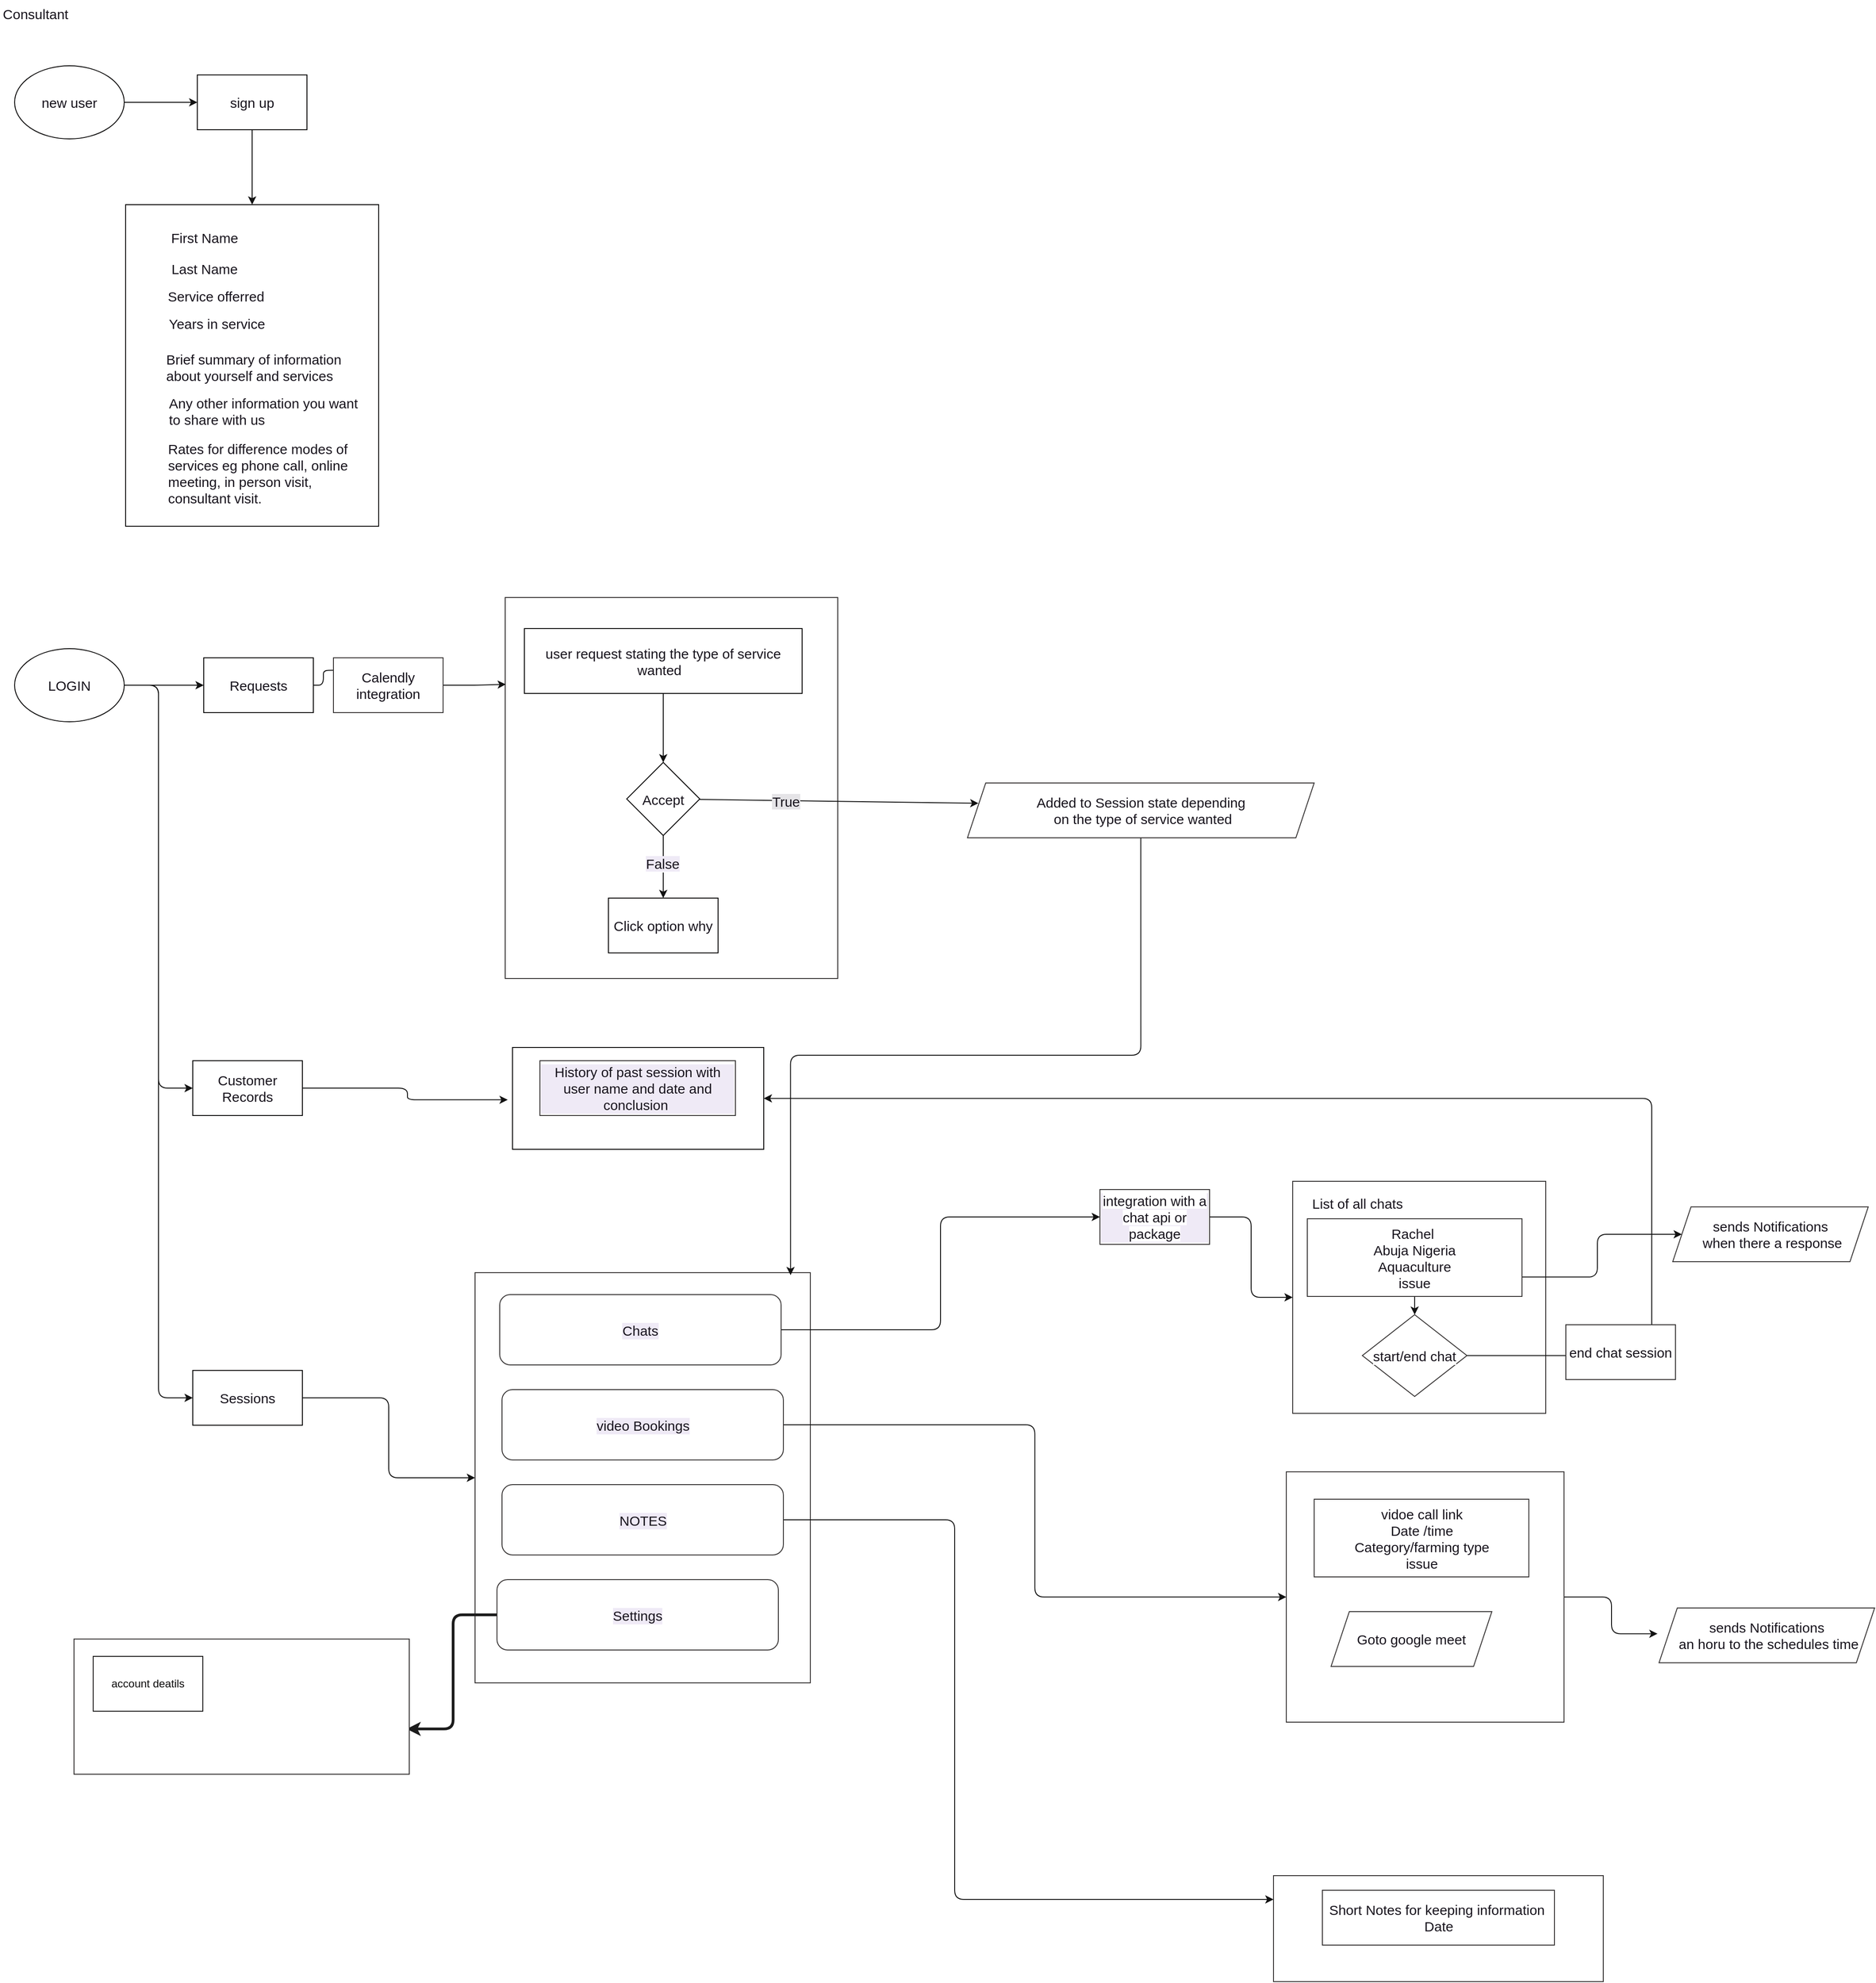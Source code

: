 <mxfile>
    <diagram id="UT7Pm2J7DE0Pi8K8PjyA" name="Page-1">
        <mxGraphModel dx="2038" dy="824" grid="0" gridSize="10" guides="1" tooltips="1" connect="1" arrows="1" fold="1" page="1" pageScale="1" pageWidth="850" pageHeight="1100" background="#ffffff" math="0" shadow="0">
            <root>
                <mxCell id="0"/>
                <mxCell id="1" parent="0"/>
                <mxCell id="3" value="&lt;font style=&quot;font-size: 15px;&quot;&gt;Consultant&lt;/font&gt;" style="text;html=1;strokeColor=none;fillColor=none;align=center;verticalAlign=middle;whiteSpace=wrap;rounded=0;labelBackgroundColor=#FFFFFF;fontColor=#18141d;" parent="1" vertex="1">
                    <mxGeometry x="223" y="12" width="78" height="30" as="geometry"/>
                </mxCell>
                <mxCell id="6" value="" style="edgeStyle=none;html=1;fontSize=15;fontColor=#18141d;strokeColor=#121212;" parent="1" source="4" edge="1">
                    <mxGeometry relative="1" as="geometry">
                        <mxPoint x="439" y="124" as="targetPoint"/>
                    </mxGeometry>
                </mxCell>
                <mxCell id="4" value="new user" style="ellipse;whiteSpace=wrap;html=1;labelBackgroundColor=#FFFFFF;strokeColor=#0d0c0c;fontSize=15;fontColor=#18141d;fillColor=#ffffff;" parent="1" vertex="1">
                    <mxGeometry x="239" y="84" width="120" height="80" as="geometry"/>
                </mxCell>
                <mxCell id="8" value="" style="edgeStyle=none;html=1;strokeColor=#121212;fontSize=15;fontColor=#18141d;" parent="1" source="5" target="7" edge="1">
                    <mxGeometry relative="1" as="geometry"/>
                </mxCell>
                <mxCell id="5" value="sign up" style="whiteSpace=wrap;html=1;fontSize=15;fillColor=#ffffff;strokeColor=#0d0c0c;fontColor=#18141d;labelBackgroundColor=#FFFFFF;" parent="1" vertex="1">
                    <mxGeometry x="439" y="94" width="120" height="60" as="geometry"/>
                </mxCell>
                <mxCell id="7" value="" style="whiteSpace=wrap;html=1;fontSize=15;fillColor=#ffffff;strokeColor=#0d0c0c;fontColor=#18141d;labelBackgroundColor=#FFFFFF;" parent="1" vertex="1">
                    <mxGeometry x="360.5" y="236" width="277" height="352" as="geometry"/>
                </mxCell>
                <mxCell id="10" value="Last Name" style="text;html=1;strokeColor=none;fillColor=none;align=center;verticalAlign=middle;whiteSpace=wrap;rounded=0;labelBackgroundColor=#FFFFFF;fontSize=15;fontColor=#18141d;" parent="1" vertex="1">
                    <mxGeometry x="401" y="291" width="92" height="30" as="geometry"/>
                </mxCell>
                <mxCell id="12" value="First Name" style="text;html=1;strokeColor=none;fillColor=none;align=center;verticalAlign=middle;whiteSpace=wrap;rounded=0;labelBackgroundColor=#FFFFFF;fontSize=15;fontColor=#18141d;" parent="1" vertex="1">
                    <mxGeometry x="401" y="257" width="92" height="30" as="geometry"/>
                </mxCell>
                <mxCell id="13" value="Service offerred" style="text;html=1;strokeColor=none;fillColor=none;align=center;verticalAlign=middle;whiteSpace=wrap;rounded=0;labelBackgroundColor=#FFFFFF;fontSize=15;fontColor=#18141d;" parent="1" vertex="1">
                    <mxGeometry x="405" y="321" width="109" height="30" as="geometry"/>
                </mxCell>
                <mxCell id="14" value="Years in service" style="text;html=1;strokeColor=none;fillColor=none;align=center;verticalAlign=middle;whiteSpace=wrap;rounded=0;labelBackgroundColor=#FFFFFF;fontSize=15;fontColor=#18141d;" parent="1" vertex="1">
                    <mxGeometry x="406" y="351" width="109" height="30" as="geometry"/>
                </mxCell>
                <mxCell id="15" value="Any other information you want to share with us" style="text;html=1;strokeColor=none;fillColor=none;align=left;verticalAlign=middle;whiteSpace=wrap;rounded=0;labelBackgroundColor=#FFFFFF;fontSize=15;fontColor=#18141d;" parent="1" vertex="1">
                    <mxGeometry x="406" y="447" width="213" height="30" as="geometry"/>
                </mxCell>
                <mxCell id="26" value="" style="rounded=0;whiteSpace=wrap;html=1;labelBackgroundColor=#FFFFFF;strokeColor=#373434;fontSize=15;fontColor=#18141d;fillColor=#ffffff;" parent="1" vertex="1">
                    <mxGeometry x="776" y="666" width="364" height="417" as="geometry"/>
                </mxCell>
                <mxCell id="16" value="Brief summary of information about yourself and services" style="text;html=1;strokeColor=none;fillColor=none;align=left;verticalAlign=middle;whiteSpace=wrap;rounded=0;labelBackgroundColor=#FFFFFF;fontSize=15;fontColor=#18141d;" parent="1" vertex="1">
                    <mxGeometry x="402.5" y="399" width="213" height="30" as="geometry"/>
                </mxCell>
                <mxCell id="17" value="Rates for difference modes of services eg phone call, online meeting, in person visit, consultant visit.&amp;nbsp; &amp;nbsp;" style="text;html=1;strokeColor=none;fillColor=none;align=left;verticalAlign=middle;whiteSpace=wrap;rounded=0;labelBackgroundColor=#FFFFFF;fontSize=15;fontColor=#18141d;" parent="1" vertex="1">
                    <mxGeometry x="405" y="491" width="208" height="77" as="geometry"/>
                </mxCell>
                <mxCell id="20" style="edgeStyle=none;html=1;exitX=1;exitY=0.5;exitDx=0;exitDy=0;strokeColor=#121212;fontSize=15;fontColor=#18141d;" parent="1" source="18" target="19" edge="1">
                    <mxGeometry relative="1" as="geometry"/>
                </mxCell>
                <mxCell id="41" style="edgeStyle=orthogonalEdgeStyle;html=1;exitX=1;exitY=0.5;exitDx=0;exitDy=0;entryX=0;entryY=0.5;entryDx=0;entryDy=0;strokeColor=#121212;fontSize=15;fontColor=#18141d;" parent="1" source="18" target="22" edge="1">
                    <mxGeometry relative="1" as="geometry"/>
                </mxCell>
                <mxCell id="42" style="edgeStyle=orthogonalEdgeStyle;html=1;exitX=1;exitY=0.5;exitDx=0;exitDy=0;entryX=0;entryY=0.5;entryDx=0;entryDy=0;strokeColor=#121212;fontSize=15;fontColor=#18141d;" parent="1" source="18" target="23" edge="1">
                    <mxGeometry relative="1" as="geometry"/>
                </mxCell>
                <mxCell id="18" value="LOGIN" style="ellipse;whiteSpace=wrap;html=1;labelBackgroundColor=#FFFFFF;strokeColor=#0d0c0c;fontSize=15;fontColor=#18141d;fillColor=#ffffff;" parent="1" vertex="1">
                    <mxGeometry x="239" y="722" width="120" height="80" as="geometry"/>
                </mxCell>
                <mxCell id="43" style="edgeStyle=orthogonalEdgeStyle;html=1;exitX=1;exitY=0.5;exitDx=0;exitDy=0;entryX=0.002;entryY=0.228;entryDx=0;entryDy=0;entryPerimeter=0;strokeColor=#121212;fontSize=15;fontColor=#18141d;startArrow=none;" parent="1" source="83" target="26" edge="1">
                    <mxGeometry relative="1" as="geometry"/>
                </mxCell>
                <mxCell id="19" value="Requests" style="whiteSpace=wrap;html=1;fontSize=15;fillColor=#ffffff;strokeColor=#0d0c0c;fontColor=#18141d;labelBackgroundColor=#FFFFFF;" parent="1" vertex="1">
                    <mxGeometry x="446" y="732" width="120" height="60" as="geometry"/>
                </mxCell>
                <mxCell id="44" style="edgeStyle=orthogonalEdgeStyle;html=1;exitX=1;exitY=0.5;exitDx=0;exitDy=0;entryX=-0.019;entryY=0.514;entryDx=0;entryDy=0;entryPerimeter=0;strokeColor=#121212;fontSize=15;fontColor=#18141d;" parent="1" source="22" target="25" edge="1">
                    <mxGeometry relative="1" as="geometry"/>
                </mxCell>
                <mxCell id="22" value="Customer Records" style="rounded=0;whiteSpace=wrap;html=1;labelBackgroundColor=#FFFFFF;strokeColor=#0d0c0c;fontSize=15;fontColor=#18141d;fillColor=#ffffff;" parent="1" vertex="1">
                    <mxGeometry x="434" y="1173" width="120" height="60" as="geometry"/>
                </mxCell>
                <mxCell id="47" style="edgeStyle=orthogonalEdgeStyle;html=1;exitX=1;exitY=0.5;exitDx=0;exitDy=0;entryX=0;entryY=0.5;entryDx=0;entryDy=0;strokeColor=#121212;fontSize=15;fontColor=#18141d;" parent="1" source="23" target="46" edge="1">
                    <mxGeometry relative="1" as="geometry"/>
                </mxCell>
                <mxCell id="23" value="Sessions" style="rounded=0;whiteSpace=wrap;html=1;labelBackgroundColor=#FFFFFF;strokeColor=#0d0c0c;fontSize=15;fontColor=#18141d;fillColor=#ffffff;" parent="1" vertex="1">
                    <mxGeometry x="434" y="1512" width="120" height="60" as="geometry"/>
                </mxCell>
                <mxCell id="25" value="" style="rounded=0;whiteSpace=wrap;html=1;labelBackgroundColor=#FFFFFF;strokeColor=#0d0c0c;fontSize=15;fontColor=#18141d;fillColor=#ffffff;" parent="1" vertex="1">
                    <mxGeometry x="784" y="1158.5" width="275" height="111.5" as="geometry"/>
                </mxCell>
                <mxCell id="39" style="edgeStyle=none;html=1;exitX=0.5;exitY=1;exitDx=0;exitDy=0;entryX=0.5;entryY=0;entryDx=0;entryDy=0;strokeColor=#121212;fontSize=15;fontColor=#18141d;" parent="1" source="27" target="28" edge="1">
                    <mxGeometry relative="1" as="geometry"/>
                </mxCell>
                <mxCell id="27" value="user request stating the type of service wanted&amp;nbsp;&amp;nbsp;" style="rounded=0;whiteSpace=wrap;html=1;labelBackgroundColor=#FFFFFF;strokeColor=#0d0c0c;fontSize=15;fontColor=#18141d;fillColor=#ffffff;align=center;" parent="1" vertex="1">
                    <mxGeometry x="797" y="700" width="304" height="71" as="geometry"/>
                </mxCell>
                <mxCell id="28" value="Accept" style="rhombus;whiteSpace=wrap;html=1;fontSize=15;align=center;fillColor=#ffffff;strokeColor=#0d0c0c;fontColor=#18141d;rounded=0;labelBackgroundColor=#FFFFFF;" parent="1" vertex="1">
                    <mxGeometry x="909" y="846.5" width="80" height="80" as="geometry"/>
                </mxCell>
                <mxCell id="31" value="" style="edgeStyle=none;html=1;strokeColor=#121212;fontSize=15;fontColor=#18141d;" parent="1" source="28" edge="1">
                    <mxGeometry relative="1" as="geometry">
                        <mxPoint x="1294" y="891.198" as="targetPoint"/>
                    </mxGeometry>
                </mxCell>
                <mxCell id="34" value="&lt;span style=&quot;background-color: rgb(229, 228, 231);&quot;&gt;True&lt;/span&gt;" style="edgeLabel;html=1;align=center;verticalAlign=middle;resizable=0;points=[];fontSize=15;fontColor=#18141d;" parent="31" vertex="1" connectable="0">
                    <mxGeometry x="-0.412" y="-4" relative="1" as="geometry">
                        <mxPoint x="4" y="-4" as="offset"/>
                    </mxGeometry>
                </mxCell>
                <mxCell id="33" value="" style="edgeStyle=none;html=1;strokeColor=#121212;fontSize=15;fontColor=#18141d;" parent="1" source="28" target="32" edge="1">
                    <mxGeometry relative="1" as="geometry"/>
                </mxCell>
                <mxCell id="35" value="&lt;span style=&quot;background-color: rgb(239, 234, 246);&quot;&gt;False&lt;/span&gt;" style="edgeLabel;html=1;align=center;verticalAlign=middle;resizable=0;points=[];fontSize=15;fontColor=#18141d;" parent="33" vertex="1" connectable="0">
                    <mxGeometry x="-0.122" y="-1" relative="1" as="geometry">
                        <mxPoint as="offset"/>
                    </mxGeometry>
                </mxCell>
                <mxCell id="32" value="Click option why" style="whiteSpace=wrap;html=1;fontSize=15;align=center;fillColor=#ffffff;strokeColor=#0d0c0c;fontColor=#18141d;rounded=0;labelBackgroundColor=#FFFFFF;" parent="1" vertex="1">
                    <mxGeometry x="889" y="995" width="120" height="60" as="geometry"/>
                </mxCell>
                <mxCell id="45" value="History of past session with user name and date and conclusion&amp;nbsp;" style="rounded=0;whiteSpace=wrap;html=1;labelBackgroundColor=#efeaf6;strokeColor=#373434;fontSize=15;fontColor=#18141d;fillColor=#ffffff;" parent="1" vertex="1">
                    <mxGeometry x="814" y="1173" width="214" height="60" as="geometry"/>
                </mxCell>
                <mxCell id="46" value="" style="rounded=0;whiteSpace=wrap;html=1;labelBackgroundColor=#efeaf6;strokeColor=#373434;fontSize=15;fontColor=#18141d;fillColor=#ffffff;" parent="1" vertex="1">
                    <mxGeometry x="743" y="1405" width="367" height="449" as="geometry"/>
                </mxCell>
                <mxCell id="52" style="edgeStyle=orthogonalEdgeStyle;html=1;exitX=1;exitY=0.5;exitDx=0;exitDy=0;entryX=0;entryY=0.5;entryDx=0;entryDy=0;strokeColor=#121212;fontSize=15;fontColor=#18141d;" parent="1" source="48" target="51" edge="1">
                    <mxGeometry relative="1" as="geometry"/>
                </mxCell>
                <mxCell id="48" value="Chats" style="rounded=1;whiteSpace=wrap;html=1;labelBackgroundColor=#efeaf6;strokeColor=#373434;fontSize=15;fontColor=#18141d;fillColor=#ffffff;" parent="1" vertex="1">
                    <mxGeometry x="770" y="1429" width="308" height="77" as="geometry"/>
                </mxCell>
                <mxCell id="75" style="edgeStyle=orthogonalEdgeStyle;html=1;exitX=1;exitY=0.5;exitDx=0;exitDy=0;entryX=0;entryY=0.5;entryDx=0;entryDy=0;strokeColor=#121212;fontSize=15;fontColor=#18141d;" parent="1" source="49" target="74" edge="1">
                    <mxGeometry relative="1" as="geometry"/>
                </mxCell>
                <mxCell id="49" value="video Bookings" style="rounded=1;whiteSpace=wrap;html=1;labelBackgroundColor=#efeaf6;strokeColor=#373434;fontSize=15;fontColor=#18141d;fillColor=#ffffff;" parent="1" vertex="1">
                    <mxGeometry x="772.5" y="1533" width="308" height="77" as="geometry"/>
                </mxCell>
                <mxCell id="90" style="edgeStyle=orthogonalEdgeStyle;html=1;exitX=1;exitY=0.5;exitDx=0;exitDy=0;strokeColor=#121212;fontSize=15;fontColor=#18141d;" parent="1" source="50" target="89" edge="1">
                    <mxGeometry relative="1" as="geometry">
                        <Array as="points">
                            <mxPoint x="1268" y="1676"/>
                            <mxPoint x="1268" y="2091"/>
                        </Array>
                    </mxGeometry>
                </mxCell>
                <mxCell id="50" value="NOTES" style="rounded=1;whiteSpace=wrap;html=1;labelBackgroundColor=#efeaf6;strokeColor=#373434;fontSize=15;fontColor=#18141d;fillColor=#ffffff;" parent="1" vertex="1">
                    <mxGeometry x="772.5" y="1637" width="308" height="77" as="geometry"/>
                </mxCell>
                <mxCell id="55" style="edgeStyle=orthogonalEdgeStyle;html=1;exitX=1;exitY=0.5;exitDx=0;exitDy=0;entryX=0;entryY=0.5;entryDx=0;entryDy=0;strokeColor=#121212;fontSize=15;fontColor=#18141d;" parent="1" source="51" target="54" edge="1">
                    <mxGeometry relative="1" as="geometry"/>
                </mxCell>
                <mxCell id="51" value="&lt;span style=&quot;background-color: rgb(255, 255, 255);&quot;&gt;integration with a chat api or package&lt;/span&gt;" style="rounded=0;whiteSpace=wrap;html=1;labelBackgroundColor=#efeaf6;strokeColor=#373434;fontSize=15;fontColor=#18141d;fillColor=#ffffff;" parent="1" vertex="1">
                    <mxGeometry x="1427" y="1314" width="120" height="60" as="geometry"/>
                </mxCell>
                <mxCell id="54" value="" style="rounded=0;whiteSpace=wrap;html=1;labelBackgroundColor=#ffffff;strokeColor=#373434;fontSize=15;fontColor=#18141d;fillColor=#ffffff;" parent="1" vertex="1">
                    <mxGeometry x="1638" y="1305" width="277" height="254" as="geometry"/>
                </mxCell>
                <mxCell id="63" value="" style="edgeStyle=orthogonalEdgeStyle;html=1;strokeColor=#121212;fontSize=15;fontColor=#18141d;" parent="1" source="56" target="62" edge="1">
                    <mxGeometry relative="1" as="geometry"/>
                </mxCell>
                <mxCell id="80" style="edgeStyle=orthogonalEdgeStyle;html=1;exitX=1;exitY=0.75;exitDx=0;exitDy=0;strokeColor=#121212;fontSize=15;fontColor=#18141d;" parent="1" source="56" target="79" edge="1">
                    <mxGeometry relative="1" as="geometry"/>
                </mxCell>
                <mxCell id="56" value="Rachel&amp;nbsp; &lt;br&gt;Abuja Nigeria&lt;br&gt;Aquaculture&lt;br&gt;issue" style="rounded=0;whiteSpace=wrap;html=1;labelBackgroundColor=#ffffff;strokeColor=#373434;fontSize=15;fontColor=#18141d;fillColor=#ffffff;" parent="1" vertex="1">
                    <mxGeometry x="1654" y="1346" width="235" height="85" as="geometry"/>
                </mxCell>
                <mxCell id="58" value="List of all chats" style="text;html=1;strokeColor=none;fillColor=none;align=center;verticalAlign=middle;whiteSpace=wrap;rounded=0;labelBackgroundColor=#ffffff;fontSize=15;fontColor=#18141d;" parent="1" vertex="1">
                    <mxGeometry x="1651" y="1314" width="116" height="30" as="geometry"/>
                </mxCell>
                <mxCell id="61" style="edgeStyle=orthogonalEdgeStyle;html=1;exitX=0.5;exitY=1;exitDx=0;exitDy=0;entryX=0.941;entryY=0.006;entryDx=0;entryDy=0;entryPerimeter=0;strokeColor=#121212;fontSize=15;fontColor=#18141d;" parent="1" source="60" target="46" edge="1">
                    <mxGeometry relative="1" as="geometry"/>
                </mxCell>
                <mxCell id="60" value="Added to Session state depending&lt;br&gt;&amp;nbsp;on the type of service wanted" style="shape=parallelogram;perimeter=parallelogramPerimeter;whiteSpace=wrap;html=1;fixedSize=1;labelBackgroundColor=#ffffff;strokeColor=#373434;fontSize=15;fontColor=#18141d;fillColor=#ffffff;" parent="1" vertex="1">
                    <mxGeometry x="1282" y="869" width="379.5" height="60" as="geometry"/>
                </mxCell>
                <mxCell id="65" style="edgeStyle=orthogonalEdgeStyle;html=1;exitX=1;exitY=0.5;exitDx=0;exitDy=0;entryX=1;entryY=0.5;entryDx=0;entryDy=0;strokeColor=#121212;fontSize=15;fontColor=#18141d;" parent="1" source="62" target="25" edge="1">
                    <mxGeometry relative="1" as="geometry">
                        <Array as="points">
                            <mxPoint x="2031" y="1496"/>
                            <mxPoint x="2031" y="1214"/>
                        </Array>
                    </mxGeometry>
                </mxCell>
                <mxCell id="62" value="start/end chat" style="rhombus;whiteSpace=wrap;html=1;fontSize=15;fillColor=#ffffff;strokeColor=#373434;fontColor=#18141d;rounded=0;labelBackgroundColor=#ffffff;" parent="1" vertex="1">
                    <mxGeometry x="1714.25" y="1451" width="114.5" height="89.5" as="geometry"/>
                </mxCell>
                <mxCell id="71" value="end chat session" style="rounded=0;whiteSpace=wrap;html=1;labelBackgroundColor=#ffffff;strokeColor=#373434;fontSize=15;fontColor=#18141d;fillColor=#ffffff;" parent="1" vertex="1">
                    <mxGeometry x="1937" y="1462" width="120" height="60" as="geometry"/>
                </mxCell>
                <mxCell id="82" style="edgeStyle=orthogonalEdgeStyle;html=1;exitX=1;exitY=0.5;exitDx=0;exitDy=0;entryX=-0.007;entryY=0.47;entryDx=0;entryDy=0;entryPerimeter=0;strokeColor=#121212;fontSize=15;fontColor=#18141d;" parent="1" source="74" target="81" edge="1">
                    <mxGeometry relative="1" as="geometry"/>
                </mxCell>
                <mxCell id="74" value="" style="rounded=0;whiteSpace=wrap;html=1;labelBackgroundColor=#ffffff;strokeColor=#373434;fontSize=15;fontColor=#18141d;fillColor=#ffffff;" parent="1" vertex="1">
                    <mxGeometry x="1631" y="1623" width="304" height="274" as="geometry"/>
                </mxCell>
                <mxCell id="76" value="vidoe call link&lt;br&gt;Date /time&lt;br&gt;Category/farming type&lt;br&gt;issue" style="rounded=0;whiteSpace=wrap;html=1;labelBackgroundColor=#ffffff;strokeColor=#373434;fontSize=15;fontColor=#18141d;fillColor=#ffffff;" parent="1" vertex="1">
                    <mxGeometry x="1661.5" y="1653" width="235" height="85" as="geometry"/>
                </mxCell>
                <mxCell id="78" value="Goto google meet" style="shape=parallelogram;perimeter=parallelogramPerimeter;whiteSpace=wrap;html=1;fixedSize=1;labelBackgroundColor=#ffffff;strokeColor=#373434;fontSize=15;fontColor=#18141d;fillColor=#ffffff;" parent="1" vertex="1">
                    <mxGeometry x="1680" y="1776" width="176" height="60" as="geometry"/>
                </mxCell>
                <mxCell id="79" value="sends Notifications&lt;br&gt;&amp;nbsp;when there a response" style="shape=parallelogram;perimeter=parallelogramPerimeter;whiteSpace=wrap;html=1;fixedSize=1;labelBackgroundColor=#ffffff;strokeColor=#373434;fontSize=15;fontColor=#18141d;fillColor=#ffffff;" parent="1" vertex="1">
                    <mxGeometry x="2054" y="1333" width="214" height="60" as="geometry"/>
                </mxCell>
                <mxCell id="81" value="sends Notifications&lt;br&gt;&amp;nbsp;an horu to the schedules time" style="shape=parallelogram;perimeter=parallelogramPerimeter;whiteSpace=wrap;html=1;fixedSize=1;labelBackgroundColor=#ffffff;strokeColor=#373434;fontSize=15;fontColor=#18141d;fillColor=#ffffff;" parent="1" vertex="1">
                    <mxGeometry x="2039" y="1772" width="236" height="60" as="geometry"/>
                </mxCell>
                <mxCell id="85" value="" style="edgeStyle=orthogonalEdgeStyle;html=1;exitX=1;exitY=0.5;exitDx=0;exitDy=0;entryX=0.002;entryY=0.228;entryDx=0;entryDy=0;entryPerimeter=0;strokeColor=#121212;fontSize=15;fontColor=#18141d;endArrow=none;" parent="1" source="19" target="83" edge="1">
                    <mxGeometry relative="1" as="geometry">
                        <mxPoint x="566" y="762.0" as="sourcePoint"/>
                        <mxPoint x="730.728" y="761.076" as="targetPoint"/>
                    </mxGeometry>
                </mxCell>
                <mxCell id="83" value="Calendly integration" style="rounded=0;whiteSpace=wrap;html=1;labelBackgroundColor=#ffffff;strokeColor=#373434;fontSize=15;fontColor=#18141d;fillColor=#ffffff;" parent="1" vertex="1">
                    <mxGeometry x="588" y="732" width="120" height="60" as="geometry"/>
                </mxCell>
                <mxCell id="89" value="" style="rounded=0;whiteSpace=wrap;html=1;labelBackgroundColor=#ffffff;strokeColor=#373434;fontSize=15;fontColor=#18141d;fillColor=#ffffff;" parent="1" vertex="1">
                    <mxGeometry x="1617" y="2065" width="361" height="116" as="geometry"/>
                </mxCell>
                <mxCell id="91" value="Short Notes for keeping information&amp;nbsp;&lt;br&gt;Date" style="rounded=0;whiteSpace=wrap;html=1;labelBackgroundColor=#ffffff;strokeColor=#373434;fontSize=15;fontColor=#18141d;fillColor=#ffffff;" parent="1" vertex="1">
                    <mxGeometry x="1670.5" y="2081" width="254" height="60" as="geometry"/>
                </mxCell>
                <mxCell id="96" style="edgeStyle=orthogonalEdgeStyle;html=1;exitX=0;exitY=0.5;exitDx=0;exitDy=0;entryX=0.992;entryY=0.665;entryDx=0;entryDy=0;entryPerimeter=0;fontColor=#0d0c0c;strokeColor=#1c1c1c;strokeWidth=3;" edge="1" parent="1" source="92" target="93">
                    <mxGeometry relative="1" as="geometry"/>
                </mxCell>
                <mxCell id="92" value="Settings" style="rounded=1;whiteSpace=wrap;html=1;labelBackgroundColor=#efeaf6;strokeColor=#373434;fontSize=15;fontColor=#18141d;fillColor=#ffffff;" vertex="1" parent="1">
                    <mxGeometry x="767" y="1741" width="308" height="77" as="geometry"/>
                </mxCell>
                <mxCell id="93" value="" style="rounded=0;whiteSpace=wrap;html=1;labelBackgroundColor=#efeaf6;strokeColor=#373434;fontSize=15;fontColor=#18141d;fillColor=#ffffff;" vertex="1" parent="1">
                    <mxGeometry x="304" y="1806" width="367" height="148" as="geometry"/>
                </mxCell>
                <mxCell id="94" value="&lt;font color=&quot;#0d0c0c&quot;&gt;account deatils&lt;/font&gt;" style="rounded=0;whiteSpace=wrap;html=1;fillColor=#ffffff;strokeColor=#1d1b1b;" vertex="1" parent="1">
                    <mxGeometry x="325" y="1825" width="120" height="60" as="geometry"/>
                </mxCell>
            </root>
        </mxGraphModel>
    </diagram>
</mxfile>